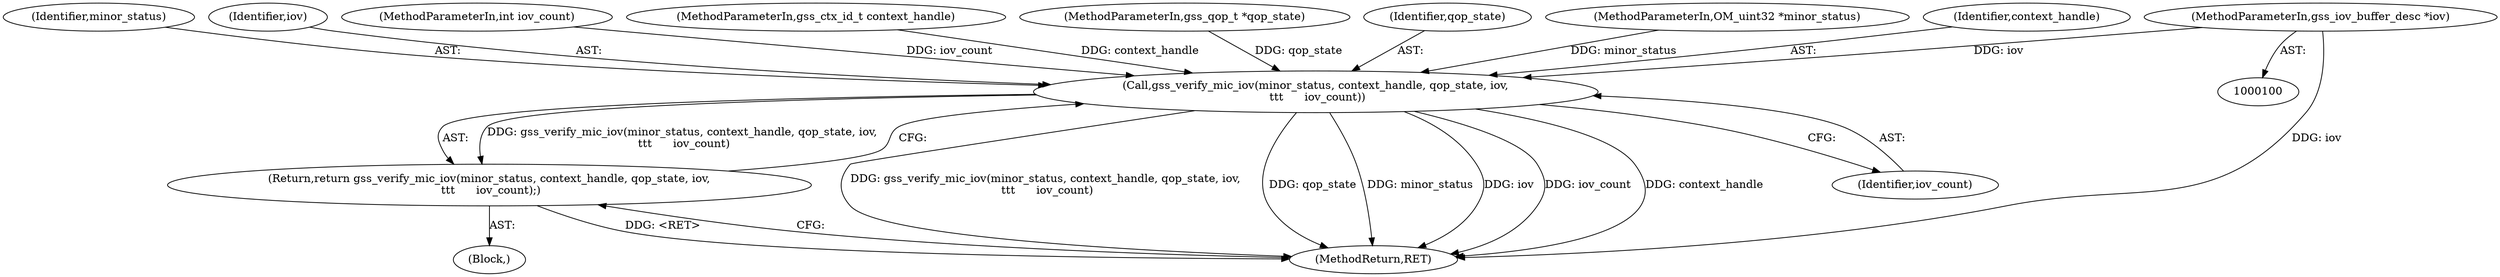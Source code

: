 digraph "1_krb5_b51b33f2bc5d1497ddf5bd107f791c101695000d_22@pointer" {
"1000104" [label="(MethodParameterIn,gss_iov_buffer_desc *iov)"];
"1000108" [label="(Call,gss_verify_mic_iov(minor_status, context_handle, qop_state, iov,\n \t\t\t      iov_count))"];
"1000107" [label="(Return,return gss_verify_mic_iov(minor_status, context_handle, qop_state, iov,\n \t\t\t      iov_count);)"];
"1000109" [label="(Identifier,minor_status)"];
"1000114" [label="(MethodReturn,RET)"];
"1000106" [label="(Block,)"];
"1000112" [label="(Identifier,iov)"];
"1000107" [label="(Return,return gss_verify_mic_iov(minor_status, context_handle, qop_state, iov,\n \t\t\t      iov_count);)"];
"1000105" [label="(MethodParameterIn,int iov_count)"];
"1000108" [label="(Call,gss_verify_mic_iov(minor_status, context_handle, qop_state, iov,\n \t\t\t      iov_count))"];
"1000104" [label="(MethodParameterIn,gss_iov_buffer_desc *iov)"];
"1000113" [label="(Identifier,iov_count)"];
"1000102" [label="(MethodParameterIn,gss_ctx_id_t context_handle)"];
"1000103" [label="(MethodParameterIn,gss_qop_t *qop_state)"];
"1000111" [label="(Identifier,qop_state)"];
"1000101" [label="(MethodParameterIn,OM_uint32 *minor_status)"];
"1000110" [label="(Identifier,context_handle)"];
"1000104" -> "1000100"  [label="AST: "];
"1000104" -> "1000114"  [label="DDG: iov"];
"1000104" -> "1000108"  [label="DDG: iov"];
"1000108" -> "1000107"  [label="AST: "];
"1000108" -> "1000113"  [label="CFG: "];
"1000109" -> "1000108"  [label="AST: "];
"1000110" -> "1000108"  [label="AST: "];
"1000111" -> "1000108"  [label="AST: "];
"1000112" -> "1000108"  [label="AST: "];
"1000113" -> "1000108"  [label="AST: "];
"1000107" -> "1000108"  [label="CFG: "];
"1000108" -> "1000114"  [label="DDG: gss_verify_mic_iov(minor_status, context_handle, qop_state, iov,\n \t\t\t      iov_count)"];
"1000108" -> "1000114"  [label="DDG: qop_state"];
"1000108" -> "1000114"  [label="DDG: minor_status"];
"1000108" -> "1000114"  [label="DDG: iov"];
"1000108" -> "1000114"  [label="DDG: iov_count"];
"1000108" -> "1000114"  [label="DDG: context_handle"];
"1000108" -> "1000107"  [label="DDG: gss_verify_mic_iov(minor_status, context_handle, qop_state, iov,\n \t\t\t      iov_count)"];
"1000101" -> "1000108"  [label="DDG: minor_status"];
"1000102" -> "1000108"  [label="DDG: context_handle"];
"1000103" -> "1000108"  [label="DDG: qop_state"];
"1000105" -> "1000108"  [label="DDG: iov_count"];
"1000107" -> "1000106"  [label="AST: "];
"1000114" -> "1000107"  [label="CFG: "];
"1000107" -> "1000114"  [label="DDG: <RET>"];
}
